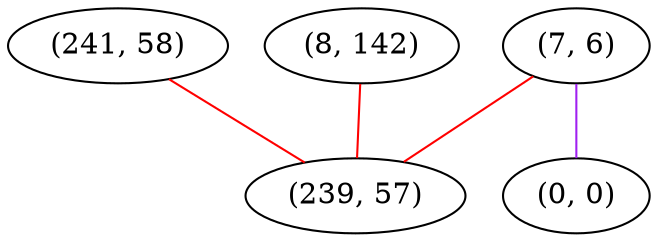 graph "" {
"(241, 58)";
"(8, 142)";
"(7, 6)";
"(0, 0)";
"(239, 57)";
"(241, 58)" -- "(239, 57)"  [color=red, key=0, weight=1];
"(8, 142)" -- "(239, 57)"  [color=red, key=0, weight=1];
"(7, 6)" -- "(0, 0)"  [color=purple, key=0, weight=4];
"(7, 6)" -- "(239, 57)"  [color=red, key=0, weight=1];
}
